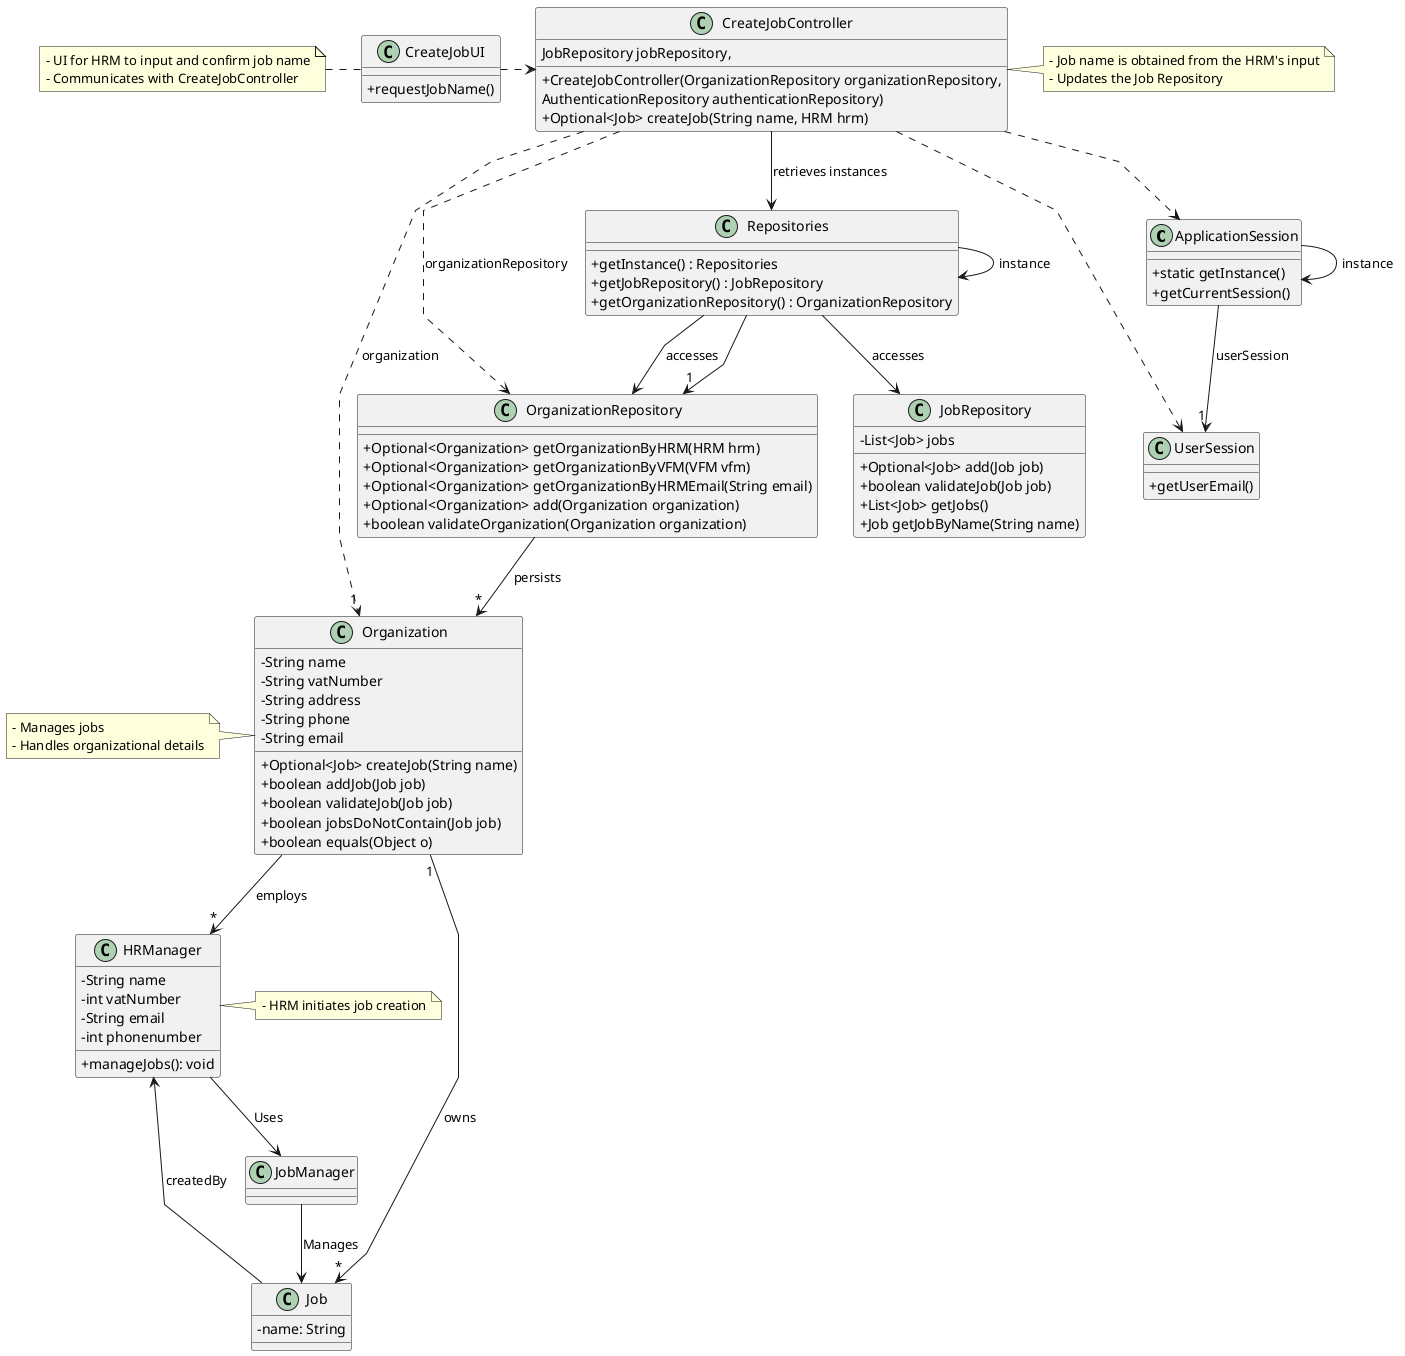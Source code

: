 @startuml
'skinparam monochrome true
skinparam packageStyle rectangle
skinparam shadowing false
skinparam linetype polyline
'skinparam linetype orto

skinparam classAttributeIconSize 0

'left to right direction

class ApplicationSession
{
    + static getInstance()
    + getCurrentSession()
}

class UserSession
{
    + getUserEmail()
}

class Job {
    - name: String
}

class JobRepository {
  - List<Job> jobs
  + Optional<Job> add(Job job)
  + boolean validateJob(Job job)
  + List<Job> getJobs()
  + Job getJobByName(String name)
}

class Organization {
  - String name
  - String vatNumber
  - String address
  - String phone
  - String email
  + Optional<Job> createJob(String name)
  + boolean addJob(Job job)
  + boolean validateJob(Job job)
  + boolean jobsDoNotContain(Job job)
  + boolean equals(Object o)
}

class OrganizationRepository {
  + Optional<Organization> getOrganizationByHRM(HRM hrm)
  + Optional<Organization> getOrganizationByVFM(VFM vfm)
  + Optional<Organization> getOrganizationByHRMEmail(String email)
  + Optional<Organization> add(Organization organization)
  + boolean validateOrganization(Organization organization)
}

class Repositories {
  + getInstance() : Repositories
  + getJobRepository() : JobRepository
  + getOrganizationRepository() : OrganizationRepository
}

class CreateJobController {
  + CreateJobController(OrganizationRepository organizationRepository,
                                   JobRepository jobRepository,
                                   AuthenticationRepository authenticationRepository)
  + Optional<Job> createJob(String name, HRM hrm)
}

class CreateJobUI {
  + requestJobName()
}

class HRManager {
   - String name
   - int vatNumber
   - String email
   - int phonenumber
    + manageJobs(): void
}

JobManager --> Job: Manages
HRManager --> JobManager: Uses

note right of CreateJobController
  - Job name is obtained from the HRM's input
  - Updates the Job Repository
end note

note right of HRManager
  - HRM initiates job creation
end note

note left of CreateJobUI
  - UI for HRM to input and confirm job name
  - Communicates with CreateJobController
end note

note left of Organization
  - Manages jobs
  - Handles organizational details
end note

Repositories -> Repositories : instance
ApplicationSession -> ApplicationSession : instance

CreateJobUI .> CreateJobController

CreateJobController -down-> Repositories : retrieves instances

Repositories -down-> JobRepository : accesses
Repositories -down-> OrganizationRepository : accesses

CreateJobController ..> OrganizationRepository : organizationRepository

Repositories --> "1" OrganizationRepository

OrganizationRepository --> "*" Organization : persists
ApplicationSession --> "1" UserSession : userSession

CreateJobController ..> "1" Organization : organization
CreateJobController ..> ApplicationSession
CreateJobController ..> UserSession
Organization "1" --> "*" Job : owns
Job --> HRManager : createdBy

Organization --> "*" HRManager : employs

@enduml